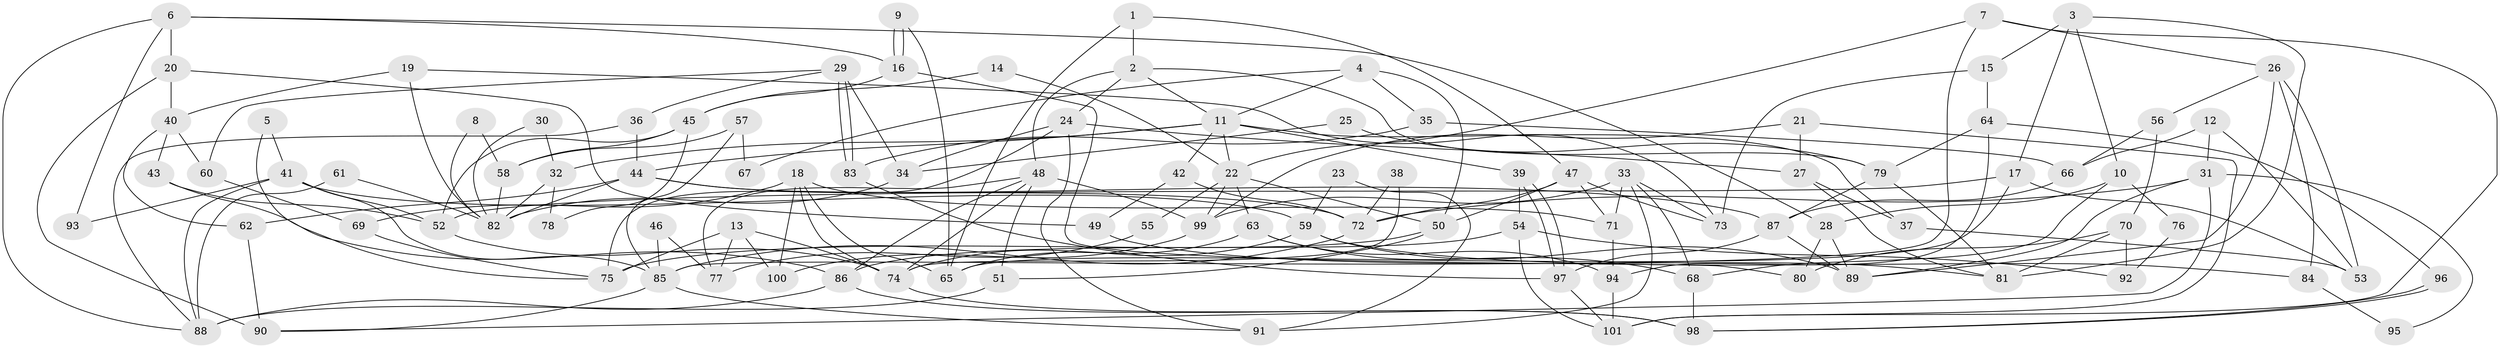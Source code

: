 // Generated by graph-tools (version 1.1) at 2025/11/02/27/25 16:11:17]
// undirected, 101 vertices, 202 edges
graph export_dot {
graph [start="1"]
  node [color=gray90,style=filled];
  1;
  2;
  3;
  4;
  5;
  6;
  7;
  8;
  9;
  10;
  11;
  12;
  13;
  14;
  15;
  16;
  17;
  18;
  19;
  20;
  21;
  22;
  23;
  24;
  25;
  26;
  27;
  28;
  29;
  30;
  31;
  32;
  33;
  34;
  35;
  36;
  37;
  38;
  39;
  40;
  41;
  42;
  43;
  44;
  45;
  46;
  47;
  48;
  49;
  50;
  51;
  52;
  53;
  54;
  55;
  56;
  57;
  58;
  59;
  60;
  61;
  62;
  63;
  64;
  65;
  66;
  67;
  68;
  69;
  70;
  71;
  72;
  73;
  74;
  75;
  76;
  77;
  78;
  79;
  80;
  81;
  82;
  83;
  84;
  85;
  86;
  87;
  88;
  89;
  90;
  91;
  92;
  93;
  94;
  95;
  96;
  97;
  98;
  99;
  100;
  101;
  1 -- 47;
  1 -- 65;
  1 -- 2;
  2 -- 79;
  2 -- 11;
  2 -- 24;
  2 -- 48;
  3 -- 10;
  3 -- 17;
  3 -- 15;
  3 -- 81;
  4 -- 11;
  4 -- 35;
  4 -- 50;
  4 -- 67;
  5 -- 75;
  5 -- 41;
  6 -- 88;
  6 -- 20;
  6 -- 16;
  6 -- 28;
  6 -- 93;
  7 -- 85;
  7 -- 101;
  7 -- 22;
  7 -- 26;
  8 -- 82;
  8 -- 58;
  9 -- 65;
  9 -- 16;
  9 -- 16;
  10 -- 68;
  10 -- 28;
  10 -- 76;
  11 -- 22;
  11 -- 32;
  11 -- 37;
  11 -- 39;
  11 -- 42;
  11 -- 44;
  12 -- 31;
  12 -- 53;
  12 -- 66;
  13 -- 74;
  13 -- 75;
  13 -- 77;
  13 -- 100;
  14 -- 22;
  14 -- 45;
  15 -- 73;
  15 -- 64;
  16 -- 45;
  16 -- 80;
  17 -- 65;
  17 -- 52;
  17 -- 53;
  18 -- 71;
  18 -- 74;
  18 -- 65;
  18 -- 69;
  18 -- 100;
  19 -- 40;
  19 -- 82;
  19 -- 73;
  20 -- 40;
  20 -- 49;
  20 -- 90;
  21 -- 101;
  21 -- 99;
  21 -- 27;
  22 -- 99;
  22 -- 50;
  22 -- 55;
  22 -- 63;
  23 -- 91;
  23 -- 59;
  24 -- 27;
  24 -- 34;
  24 -- 75;
  24 -- 91;
  25 -- 34;
  25 -- 79;
  26 -- 53;
  26 -- 56;
  26 -- 84;
  26 -- 89;
  27 -- 81;
  27 -- 37;
  28 -- 89;
  28 -- 80;
  29 -- 36;
  29 -- 83;
  29 -- 83;
  29 -- 34;
  29 -- 60;
  30 -- 82;
  30 -- 32;
  31 -- 89;
  31 -- 72;
  31 -- 90;
  31 -- 95;
  32 -- 82;
  32 -- 78;
  33 -- 99;
  33 -- 91;
  33 -- 68;
  33 -- 71;
  33 -- 73;
  34 -- 82;
  35 -- 83;
  35 -- 66;
  36 -- 88;
  36 -- 44;
  37 -- 53;
  38 -- 74;
  38 -- 72;
  39 -- 97;
  39 -- 97;
  39 -- 54;
  40 -- 62;
  40 -- 60;
  40 -- 43;
  41 -- 85;
  41 -- 59;
  41 -- 52;
  41 -- 88;
  41 -- 93;
  42 -- 72;
  42 -- 49;
  43 -- 52;
  43 -- 86;
  44 -- 87;
  44 -- 62;
  44 -- 72;
  44 -- 82;
  45 -- 52;
  45 -- 58;
  45 -- 78;
  46 -- 77;
  46 -- 85;
  47 -- 50;
  47 -- 73;
  47 -- 71;
  47 -- 72;
  48 -- 86;
  48 -- 51;
  48 -- 74;
  48 -- 77;
  48 -- 99;
  49 -- 81;
  50 -- 51;
  50 -- 75;
  51 -- 88;
  52 -- 74;
  54 -- 86;
  54 -- 92;
  54 -- 101;
  55 -- 77;
  56 -- 66;
  56 -- 70;
  57 -- 58;
  57 -- 85;
  57 -- 67;
  58 -- 82;
  59 -- 89;
  59 -- 74;
  59 -- 84;
  60 -- 69;
  61 -- 88;
  61 -- 82;
  62 -- 90;
  63 -- 68;
  63 -- 65;
  63 -- 94;
  64 -- 94;
  64 -- 79;
  64 -- 96;
  66 -- 87;
  68 -- 98;
  69 -- 75;
  70 -- 80;
  70 -- 81;
  70 -- 92;
  71 -- 94;
  72 -- 85;
  74 -- 98;
  76 -- 92;
  79 -- 81;
  79 -- 87;
  83 -- 97;
  84 -- 95;
  85 -- 90;
  85 -- 91;
  86 -- 88;
  86 -- 98;
  87 -- 97;
  87 -- 89;
  94 -- 101;
  96 -- 98;
  96 -- 98;
  97 -- 101;
  99 -- 100;
}
